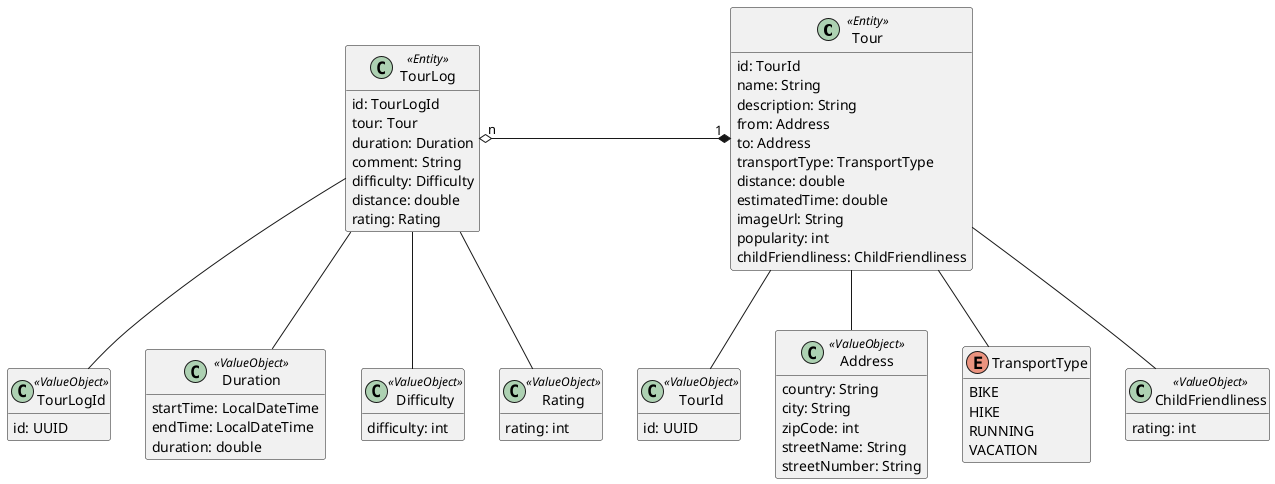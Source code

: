 @startuml
hide methods

class Tour <<Entity>> {
    id: TourId
    name: String
    description: String
    from: Address
    to: Address
    transportType: TransportType
    distance: double
    estimatedTime: double
    imageUrl: String
    popularity: int
    childFriendliness: ChildFriendliness
}

class TourId <<ValueObject>> {
    id: UUID
}

class Address <<ValueObject>> {
    country: String
    city: String
    zipCode: int
    streetName: String
    streetNumber: String
}

enum TransportType {
    BIKE
    HIKE
    RUNNING
    VACATION
}

class ChildFriendliness <<ValueObject>> {
    rating: int
}

class TourLog <<Entity>> {
    id: TourLogId
    tour: Tour
    duration: Duration
    comment: String
    difficulty: Difficulty
    distance: double
    rating: Rating
}

class TourLogId <<ValueObject>> {
    id: UUID
}

class Duration <<ValueObject>> {
    startTime: LocalDateTime
    endTime: LocalDateTime
    duration: double
}

class Difficulty <<ValueObject>> {
    difficulty: int
}

class Rating <<ValueObject>> {
    rating: int
}

Tour -- TourId
Tour -- Address
Tour -- TransportType
Tour -- ChildFriendliness

TourLog -- TourLogId
TourLog "n" o-right-* "1" Tour
TourLog -- Duration
TourLog -- Difficulty
TourLog -- Rating


@enduml
